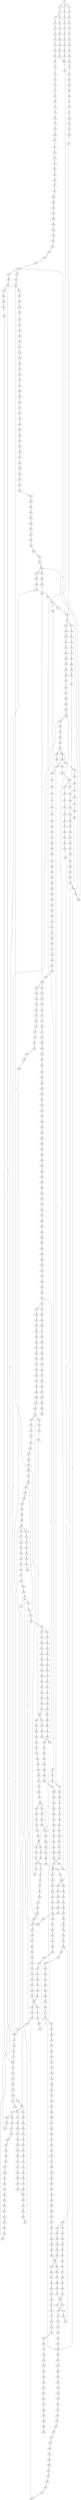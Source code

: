 strict digraph  {
	S0 -> S1 [ label = C ];
	S0 -> S2 [ label = G ];
	S0 -> S3 [ label = T ];
	S1 -> S4 [ label = C ];
	S2 -> S5 [ label = A ];
	S3 -> S6 [ label = C ];
	S4 -> S7 [ label = T ];
	S4 -> S8 [ label = G ];
	S5 -> S9 [ label = A ];
	S6 -> S10 [ label = G ];
	S7 -> S11 [ label = C ];
	S8 -> S12 [ label = C ];
	S9 -> S13 [ label = C ];
	S10 -> S14 [ label = T ];
	S11 -> S15 [ label = C ];
	S12 -> S16 [ label = C ];
	S13 -> S17 [ label = C ];
	S14 -> S18 [ label = C ];
	S15 -> S19 [ label = G ];
	S16 -> S20 [ label = T ];
	S17 -> S21 [ label = T ];
	S18 -> S22 [ label = T ];
	S19 -> S23 [ label = G ];
	S20 -> S24 [ label = G ];
	S21 -> S25 [ label = G ];
	S22 -> S26 [ label = G ];
	S23 -> S27 [ label = T ];
	S24 -> S28 [ label = T ];
	S25 -> S29 [ label = T ];
	S26 -> S30 [ label = T ];
	S27 -> S31 [ label = C ];
	S28 -> S32 [ label = C ];
	S29 -> S33 [ label = C ];
	S30 -> S34 [ label = T ];
	S31 -> S35 [ label = T ];
	S32 -> S36 [ label = G ];
	S33 -> S37 [ label = G ];
	S34 -> S38 [ label = C ];
	S35 -> S39 [ label = G ];
	S36 -> S40 [ label = C ];
	S37 -> S40 [ label = C ];
	S38 -> S41 [ label = C ];
	S39 -> S42 [ label = G ];
	S40 -> S43 [ label = G ];
	S41 -> S44 [ label = G ];
	S42 -> S45 [ label = A ];
	S43 -> S46 [ label = C ];
	S44 -> S47 [ label = T ];
	S45 -> S48 [ label = G ];
	S46 -> S49 [ label = G ];
	S46 -> S50 [ label = A ];
	S47 -> S51 [ label = G ];
	S48 -> S52 [ label = G ];
	S49 -> S53 [ label = A ];
	S50 -> S54 [ label = G ];
	S50 -> S55 [ label = A ];
	S51 -> S56 [ label = G ];
	S52 -> S57 [ label = G ];
	S53 -> S58 [ label = G ];
	S54 -> S59 [ label = C ];
	S55 -> S60 [ label = C ];
	S56 -> S61 [ label = C ];
	S57 -> S62 [ label = T ];
	S58 -> S63 [ label = C ];
	S59 -> S64 [ label = C ];
	S60 -> S65 [ label = C ];
	S61 -> S66 [ label = C ];
	S62 -> S67 [ label = G ];
	S63 -> S68 [ label = A ];
	S64 -> S69 [ label = G ];
	S65 -> S70 [ label = C ];
	S66 -> S71 [ label = C ];
	S67 -> S72 [ label = T ];
	S68 -> S73 [ label = G ];
	S69 -> S74 [ label = G ];
	S70 -> S75 [ label = G ];
	S71 -> S76 [ label = G ];
	S72 -> S77 [ label = T ];
	S73 -> S78 [ label = T ];
	S74 -> S79 [ label = T ];
	S75 -> S80 [ label = T ];
	S76 -> S81 [ label = T ];
	S77 -> S82 [ label = C ];
	S78 -> S83 [ label = G ];
	S79 -> S84 [ label = G ];
	S80 -> S85 [ label = A ];
	S81 -> S86 [ label = C ];
	S82 -> S87 [ label = C ];
	S83 -> S88 [ label = C ];
	S84 -> S89 [ label = A ];
	S84 -> S90 [ label = G ];
	S85 -> S91 [ label = C ];
	S86 -> S92 [ label = C ];
	S87 -> S93 [ label = A ];
	S88 -> S94 [ label = A ];
	S89 -> S95 [ label = C ];
	S90 -> S96 [ label = T ];
	S90 -> S97 [ label = A ];
	S91 -> S98 [ label = A ];
	S92 -> S99 [ label = A ];
	S93 -> S100 [ label = G ];
	S94 -> S101 [ label = A ];
	S95 -> S102 [ label = G ];
	S96 -> S103 [ label = G ];
	S96 -> S104 [ label = T ];
	S97 -> S105 [ label = A ];
	S98 -> S106 [ label = G ];
	S99 -> S107 [ label = G ];
	S100 -> S108 [ label = C ];
	S101 -> S109 [ label = C ];
	S102 -> S110 [ label = T ];
	S103 -> S111 [ label = G ];
	S104 -> S112 [ label = A ];
	S105 -> S113 [ label = G ];
	S106 -> S114 [ label = C ];
	S107 -> S115 [ label = T ];
	S108 -> S116 [ label = A ];
	S109 -> S117 [ label = A ];
	S110 -> S118 [ label = G ];
	S111 -> S119 [ label = A ];
	S112 -> S120 [ label = G ];
	S113 -> S121 [ label = A ];
	S114 -> S122 [ label = A ];
	S115 -> S123 [ label = A ];
	S116 -> S124 [ label = G ];
	S117 -> S125 [ label = G ];
	S118 -> S126 [ label = G ];
	S119 -> S127 [ label = A ];
	S120 -> S128 [ label = A ];
	S121 -> S129 [ label = A ];
	S122 -> S130 [ label = G ];
	S123 -> S131 [ label = G ];
	S124 -> S132 [ label = A ];
	S125 -> S133 [ label = C ];
	S126 -> S134 [ label = G ];
	S127 -> S135 [ label = C ];
	S128 -> S136 [ label = A ];
	S129 -> S137 [ label = C ];
	S130 -> S138 [ label = G ];
	S131 -> S139 [ label = G ];
	S131 -> S140 [ label = C ];
	S132 -> S141 [ label = T ];
	S133 -> S142 [ label = T ];
	S134 -> S143 [ label = T ];
	S135 -> S144 [ label = C ];
	S136 -> S145 [ label = G ];
	S137 -> S146 [ label = G ];
	S138 -> S147 [ label = T ];
	S139 -> S148 [ label = G ];
	S140 -> S149 [ label = T ];
	S141 -> S150 [ label = A ];
	S142 -> S151 [ label = A ];
	S143 -> S152 [ label = A ];
	S144 -> S153 [ label = T ];
	S145 -> S154 [ label = G ];
	S146 -> S155 [ label = G ];
	S147 -> S156 [ label = G ];
	S148 -> S157 [ label = T ];
	S149 -> S158 [ label = C ];
	S150 -> S159 [ label = A ];
	S151 -> S160 [ label = C ];
	S152 -> S161 [ label = C ];
	S153 -> S162 [ label = C ];
	S154 -> S163 [ label = G ];
	S155 -> S164 [ label = C ];
	S156 -> S165 [ label = C ];
	S157 -> S166 [ label = C ];
	S158 -> S167 [ label = C ];
	S159 -> S168 [ label = A ];
	S160 -> S169 [ label = G ];
	S161 -> S170 [ label = T ];
	S162 -> S171 [ label = G ];
	S163 -> S172 [ label = G ];
	S164 -> S173 [ label = A ];
	S165 -> S174 [ label = A ];
	S166 -> S175 [ label = A ];
	S167 -> S176 [ label = A ];
	S168 -> S177 [ label = A ];
	S169 -> S178 [ label = A ];
	S170 -> S179 [ label = A ];
	S171 -> S180 [ label = G ];
	S172 -> S181 [ label = T ];
	S172 -> S182 [ label = G ];
	S173 -> S183 [ label = C ];
	S174 -> S184 [ label = C ];
	S175 -> S185 [ label = C ];
	S176 -> S186 [ label = C ];
	S177 -> S187 [ label = A ];
	S178 -> S188 [ label = G ];
	S179 -> S189 [ label = T ];
	S180 -> S190 [ label = C ];
	S181 -> S191 [ label = C ];
	S182 -> S192 [ label = T ];
	S183 -> S193 [ label = C ];
	S183 -> S194 [ label = T ];
	S184 -> S195 [ label = G ];
	S185 -> S196 [ label = T ];
	S186 -> S197 [ label = C ];
	S187 -> S198 [ label = C ];
	S188 -> S199 [ label = A ];
	S189 -> S200 [ label = T ];
	S190 -> S201 [ label = A ];
	S191 -> S202 [ label = T ];
	S192 -> S203 [ label = C ];
	S193 -> S204 [ label = G ];
	S194 -> S205 [ label = G ];
	S195 -> S206 [ label = C ];
	S196 -> S207 [ label = C ];
	S197 -> S208 [ label = G ];
	S198 -> S209 [ label = T ];
	S199 -> S210 [ label = A ];
	S200 -> S211 [ label = G ];
	S201 -> S212 [ label = C ];
	S202 -> S213 [ label = C ];
	S203 -> S214 [ label = C ];
	S204 -> S215 [ label = A ];
	S204 -> S216 [ label = G ];
	S205 -> S217 [ label = G ];
	S206 -> S218 [ label = G ];
	S207 -> S219 [ label = G ];
	S208 -> S220 [ label = G ];
	S209 -> S221 [ label = T ];
	S210 -> S222 [ label = C ];
	S211 -> S223 [ label = G ];
	S212 -> S224 [ label = G ];
	S212 -> S225 [ label = C ];
	S213 -> S226 [ label = T ];
	S214 -> S227 [ label = G ];
	S215 -> S228 [ label = G ];
	S215 -> S229 [ label = A ];
	S216 -> S230 [ label = G ];
	S217 -> S231 [ label = G ];
	S218 -> S232 [ label = G ];
	S219 -> S233 [ label = C ];
	S220 -> S234 [ label = A ];
	S221 -> S235 [ label = T ];
	S222 -> S236 [ label = T ];
	S223 -> S237 [ label = A ];
	S224 -> S238 [ label = C ];
	S225 -> S204 [ label = G ];
	S226 -> S239 [ label = C ];
	S227 -> S240 [ label = C ];
	S227 -> S241 [ label = T ];
	S228 -> S242 [ label = T ];
	S229 -> S243 [ label = T ];
	S230 -> S244 [ label = A ];
	S231 -> S245 [ label = A ];
	S232 -> S246 [ label = T ];
	S233 -> S247 [ label = T ];
	S234 -> S248 [ label = C ];
	S235 -> S249 [ label = G ];
	S236 -> S250 [ label = G ];
	S237 -> S251 [ label = A ];
	S238 -> S252 [ label = G ];
	S239 -> S253 [ label = G ];
	S240 -> S254 [ label = C ];
	S241 -> S255 [ label = C ];
	S242 -> S256 [ label = C ];
	S243 -> S257 [ label = G ];
	S244 -> S258 [ label = A ];
	S245 -> S259 [ label = A ];
	S246 -> S260 [ label = G ];
	S247 -> S261 [ label = T ];
	S248 -> S262 [ label = G ];
	S249 -> S263 [ label = C ];
	S250 -> S264 [ label = G ];
	S251 -> S265 [ label = C ];
	S252 -> S266 [ label = C ];
	S253 -> S267 [ label = T ];
	S254 -> S268 [ label = G ];
	S255 -> S269 [ label = G ];
	S256 -> S270 [ label = C ];
	S257 -> S271 [ label = T ];
	S258 -> S272 [ label = T ];
	S259 -> S273 [ label = C ];
	S260 -> S274 [ label = C ];
	S261 -> S275 [ label = C ];
	S262 -> S276 [ label = C ];
	S262 -> S277 [ label = T ];
	S263 -> S278 [ label = C ];
	S264 -> S279 [ label = C ];
	S265 -> S280 [ label = G ];
	S266 -> S281 [ label = G ];
	S267 -> S282 [ label = G ];
	S268 -> S283 [ label = G ];
	S269 -> S284 [ label = G ];
	S270 -> S285 [ label = A ];
	S271 -> S286 [ label = A ];
	S272 -> S287 [ label = T ];
	S273 -> S288 [ label = T ];
	S274 -> S289 [ label = C ];
	S275 -> S290 [ label = A ];
	S276 -> S291 [ label = C ];
	S277 -> S292 [ label = C ];
	S278 -> S293 [ label = G ];
	S279 -> S294 [ label = G ];
	S280 -> S295 [ label = G ];
	S281 -> S296 [ label = C ];
	S281 -> S297 [ label = G ];
	S282 -> S298 [ label = G ];
	S283 -> S299 [ label = A ];
	S284 -> S300 [ label = A ];
	S285 -> S301 [ label = G ];
	S286 -> S302 [ label = G ];
	S287 -> S303 [ label = G ];
	S288 -> S304 [ label = G ];
	S289 -> S305 [ label = G ];
	S290 -> S306 [ label = T ];
	S291 -> S307 [ label = C ];
	S292 -> S308 [ label = G ];
	S293 -> S309 [ label = T ];
	S294 -> S310 [ label = C ];
	S295 -> S311 [ label = T ];
	S296 -> S312 [ label = G ];
	S297 -> S313 [ label = C ];
	S298 -> S314 [ label = T ];
	S299 -> S315 [ label = A ];
	S300 -> S316 [ label = A ];
	S301 -> S317 [ label = T ];
	S301 -> S318 [ label = C ];
	S302 -> S319 [ label = T ];
	S303 -> S320 [ label = A ];
	S304 -> S321 [ label = G ];
	S305 -> S322 [ label = C ];
	S306 -> S323 [ label = C ];
	S307 -> S324 [ label = A ];
	S308 -> S325 [ label = T ];
	S309 -> S326 [ label = A ];
	S310 -> S327 [ label = A ];
	S311 -> S328 [ label = A ];
	S312 -> S329 [ label = T ];
	S313 -> S330 [ label = T ];
	S314 -> S331 [ label = A ];
	S315 -> S332 [ label = C ];
	S316 -> S333 [ label = C ];
	S317 -> S123 [ label = A ];
	S318 -> S334 [ label = T ];
	S319 -> S335 [ label = T ];
	S320 -> S336 [ label = A ];
	S321 -> S337 [ label = A ];
	S322 -> S338 [ label = C ];
	S322 -> S339 [ label = A ];
	S323 -> S340 [ label = C ];
	S324 -> S341 [ label = T ];
	S325 -> S342 [ label = G ];
	S326 -> S343 [ label = G ];
	S327 -> S344 [ label = G ];
	S328 -> S345 [ label = C ];
	S329 -> S346 [ label = C ];
	S330 -> S347 [ label = G ];
	S331 -> S348 [ label = C ];
	S332 -> S349 [ label = T ];
	S333 -> S350 [ label = A ];
	S333 -> S351 [ label = T ];
	S334 -> S352 [ label = T ];
	S335 -> S353 [ label = T ];
	S336 -> S354 [ label = C ];
	S337 -> S355 [ label = C ];
	S338 -> S356 [ label = G ];
	S339 -> S357 [ label = A ];
	S340 -> S358 [ label = A ];
	S341 -> S359 [ label = C ];
	S342 -> S360 [ label = A ];
	S343 -> S361 [ label = C ];
	S344 -> S362 [ label = C ];
	S345 -> S363 [ label = G ];
	S346 -> S364 [ label = G ];
	S347 -> S365 [ label = G ];
	S348 -> S366 [ label = C ];
	S349 -> S367 [ label = G ];
	S350 -> S368 [ label = G ];
	S351 -> S369 [ label = A ];
	S352 -> S370 [ label = C ];
	S353 -> S371 [ label = C ];
	S354 -> S372 [ label = C ];
	S355 -> S373 [ label = C ];
	S356 -> S374 [ label = G ];
	S357 -> S375 [ label = C ];
	S358 -> S376 [ label = G ];
	S359 -> S377 [ label = G ];
	S360 -> S378 [ label = C ];
	S361 -> S379 [ label = C ];
	S362 -> S380 [ label = G ];
	S363 -> S381 [ label = A ];
	S364 -> S382 [ label = A ];
	S365 -> S383 [ label = A ];
	S366 -> S384 [ label = G ];
	S367 -> S385 [ label = C ];
	S368 -> S386 [ label = G ];
	S369 -> S387 [ label = C ];
	S370 -> S388 [ label = A ];
	S371 -> S389 [ label = A ];
	S372 -> S390 [ label = C ];
	S373 -> S391 [ label = C ];
	S374 -> S392 [ label = T ];
	S375 -> S393 [ label = C ];
	S376 -> S394 [ label = A ];
	S377 -> S395 [ label = T ];
	S378 -> S396 [ label = C ];
	S379 -> S397 [ label = G ];
	S380 -> S398 [ label = G ];
	S381 -> S399 [ label = A ];
	S382 -> S400 [ label = C ];
	S383 -> S401 [ label = A ];
	S384 -> S402 [ label = G ];
	S385 -> S403 [ label = A ];
	S386 -> S404 [ label = A ];
	S387 -> S405 [ label = A ];
	S388 -> S406 [ label = C ];
	S389 -> S407 [ label = C ];
	S390 -> S408 [ label = G ];
	S391 -> S409 [ label = G ];
	S392 -> S410 [ label = G ];
	S393 -> S411 [ label = A ];
	S394 -> S412 [ label = A ];
	S395 -> S413 [ label = C ];
	S396 -> S414 [ label = G ];
	S397 -> S415 [ label = G ];
	S397 -> S416 [ label = C ];
	S398 -> S417 [ label = G ];
	S399 -> S418 [ label = G ];
	S400 -> S419 [ label = G ];
	S401 -> S420 [ label = T ];
	S402 -> S421 [ label = T ];
	S403 -> S422 [ label = A ];
	S404 -> S423 [ label = A ];
	S405 -> S424 [ label = A ];
	S406 -> S425 [ label = G ];
	S407 -> S426 [ label = T ];
	S408 -> S427 [ label = T ];
	S409 -> S428 [ label = T ];
	S410 -> S90 [ label = G ];
	S411 -> S429 [ label = G ];
	S412 -> S430 [ label = C ];
	S413 -> S431 [ label = C ];
	S414 -> S432 [ label = G ];
	S415 -> S433 [ label = T ];
	S416 -> S434 [ label = T ];
	S417 -> S435 [ label = T ];
	S418 -> S436 [ label = A ];
	S419 -> S437 [ label = C ];
	S420 -> S438 [ label = G ];
	S421 -> S439 [ label = G ];
	S422 -> S440 [ label = C ];
	S423 -> S441 [ label = T ];
	S424 -> S442 [ label = C ];
	S425 -> S443 [ label = C ];
	S426 -> S444 [ label = C ];
	S427 -> S445 [ label = C ];
	S428 -> S446 [ label = C ];
	S429 -> S447 [ label = A ];
	S429 -> S448 [ label = T ];
	S430 -> S449 [ label = C ];
	S431 -> S450 [ label = T ];
	S432 -> S451 [ label = T ];
	S433 -> S84 [ label = G ];
	S434 -> S452 [ label = G ];
	S435 -> S453 [ label = G ];
	S436 -> S454 [ label = A ];
	S437 -> S455 [ label = G ];
	S438 -> S456 [ label = G ];
	S439 -> S457 [ label = G ];
	S440 -> S458 [ label = C ];
	S441 -> S459 [ label = A ];
	S442 -> S460 [ label = G ];
	S443 -> S461 [ label = C ];
	S444 -> S462 [ label = C ];
	S445 -> S463 [ label = T ];
	S446 -> S463 [ label = T ];
	S447 -> S464 [ label = A ];
	S448 -> S465 [ label = C ];
	S449 -> S466 [ label = A ];
	S449 -> S467 [ label = G ];
	S450 -> S468 [ label = C ];
	S451 -> S469 [ label = C ];
	S452 -> S470 [ label = G ];
	S453 -> S471 [ label = C ];
	S454 -> S472 [ label = G ];
	S455 -> S473 [ label = C ];
	S456 -> S474 [ label = G ];
	S457 -> S96 [ label = T ];
	S458 -> S475 [ label = A ];
	S459 -> S476 [ label = G ];
	S460 -> S477 [ label = A ];
	S461 -> S478 [ label = C ];
	S462 -> S479 [ label = T ];
	S463 -> S480 [ label = C ];
	S464 -> S481 [ label = C ];
	S465 -> S482 [ label = G ];
	S466 -> S483 [ label = G ];
	S466 -> S484 [ label = C ];
	S467 -> S485 [ label = G ];
	S468 -> S486 [ label = T ];
	S469 -> S487 [ label = G ];
	S470 -> S488 [ label = A ];
	S471 -> S489 [ label = C ];
	S472 -> S490 [ label = T ];
	S473 -> S491 [ label = C ];
	S474 -> S492 [ label = G ];
	S475 -> S429 [ label = G ];
	S476 -> S493 [ label = T ];
	S477 -> S494 [ label = A ];
	S478 -> S495 [ label = T ];
	S479 -> S496 [ label = T ];
	S480 -> S497 [ label = G ];
	S481 -> S498 [ label = A ];
	S482 -> S499 [ label = C ];
	S483 -> S500 [ label = A ];
	S484 -> S501 [ label = C ];
	S485 -> S502 [ label = A ];
	S486 -> S503 [ label = T ];
	S486 -> S504 [ label = G ];
	S487 -> S505 [ label = C ];
	S488 -> S506 [ label = A ];
	S489 -> S507 [ label = G ];
	S490 -> S508 [ label = G ];
	S491 -> S509 [ label = T ];
	S492 -> S510 [ label = T ];
	S493 -> S511 [ label = C ];
	S494 -> S512 [ label = A ];
	S495 -> S513 [ label = T ];
	S496 -> S514 [ label = T ];
	S497 -> S515 [ label = G ];
	S498 -> S516 [ label = G ];
	S499 -> S517 [ label = G ];
	S500 -> S518 [ label = C ];
	S501 -> S519 [ label = A ];
	S502 -> S520 [ label = C ];
	S503 -> S521 [ label = C ];
	S504 -> S522 [ label = T ];
	S505 -> S523 [ label = G ];
	S506 -> S524 [ label = G ];
	S507 -> S322 [ label = C ];
	S508 -> S525 [ label = T ];
	S509 -> S526 [ label = C ];
	S510 -> S527 [ label = C ];
	S511 -> S528 [ label = T ];
	S512 -> S529 [ label = A ];
	S513 -> S530 [ label = C ];
	S514 -> S531 [ label = C ];
	S515 -> S532 [ label = C ];
	S516 -> S533 [ label = C ];
	S517 -> S534 [ label = C ];
	S518 -> S535 [ label = T ];
	S519 -> S536 [ label = C ];
	S520 -> S262 [ label = G ];
	S521 -> S537 [ label = T ];
	S522 -> S538 [ label = C ];
	S523 -> S539 [ label = T ];
	S524 -> S540 [ label = A ];
	S525 -> S541 [ label = C ];
	S526 -> S542 [ label = G ];
	S527 -> S543 [ label = C ];
	S528 -> S544 [ label = C ];
	S529 -> S545 [ label = C ];
	S530 -> S546 [ label = A ];
	S531 -> S547 [ label = A ];
	S532 -> S548 [ label = A ];
	S533 -> S549 [ label = C ];
	S534 -> S50 [ label = A ];
	S535 -> S550 [ label = C ];
	S536 -> S551 [ label = C ];
	S537 -> S552 [ label = C ];
	S538 -> S553 [ label = G ];
	S539 -> S554 [ label = A ];
	S540 -> S129 [ label = A ];
	S541 -> S555 [ label = C ];
	S542 -> S556 [ label = G ];
	S543 -> S227 [ label = G ];
	S544 -> S557 [ label = T ];
	S545 -> S558 [ label = A ];
	S546 -> S559 [ label = T ];
	S547 -> S560 [ label = T ];
	S548 -> S212 [ label = C ];
	S549 -> S561 [ label = G ];
	S550 -> S562 [ label = C ];
	S551 -> S563 [ label = C ];
	S552 -> S564 [ label = G ];
	S553 -> S565 [ label = T ];
	S554 -> S566 [ label = G ];
	S555 -> S567 [ label = T ];
	S556 -> S568 [ label = G ];
	S557 -> S569 [ label = C ];
	S558 -> S570 [ label = G ];
	S559 -> S571 [ label = C ];
	S560 -> S572 [ label = C ];
	S561 -> S573 [ label = T ];
	S562 -> S574 [ label = C ];
	S563 -> S575 [ label = C ];
	S564 -> S576 [ label = G ];
	S565 -> S577 [ label = G ];
	S566 -> S578 [ label = C ];
	S567 -> S579 [ label = G ];
	S568 -> S580 [ label = C ];
	S569 -> S581 [ label = T ];
	S570 -> S582 [ label = A ];
	S571 -> S340 [ label = C ];
	S572 -> S583 [ label = C ];
	S573 -> S584 [ label = C ];
	S574 -> S585 [ label = A ];
	S575 -> S586 [ label = T ];
	S576 -> S587 [ label = A ];
	S577 -> S588 [ label = G ];
	S578 -> S589 [ label = C ];
	S579 -> S590 [ label = G ];
	S580 -> S591 [ label = T ];
	S581 -> S592 [ label = G ];
	S582 -> S593 [ label = A ];
	S583 -> S358 [ label = A ];
	S584 -> S594 [ label = C ];
	S585 -> S595 [ label = T ];
	S586 -> S596 [ label = T ];
	S587 -> S597 [ label = G ];
	S588 -> S598 [ label = T ];
	S589 -> S397 [ label = G ];
	S590 -> S599 [ label = C ];
	S591 -> S600 [ label = C ];
	S592 -> S601 [ label = A ];
	S593 -> S602 [ label = G ];
	S594 -> S603 [ label = T ];
	S595 -> S604 [ label = C ];
	S596 -> S605 [ label = C ];
	S597 -> S606 [ label = A ];
	S598 -> S331 [ label = A ];
	S599 -> S607 [ label = C ];
	S600 -> S608 [ label = A ];
	S601 -> S609 [ label = G ];
	S602 -> S610 [ label = G ];
	S603 -> S611 [ label = C ];
	S604 -> S612 [ label = T ];
	S605 -> S613 [ label = C ];
	S605 -> S614 [ label = G ];
	S606 -> S615 [ label = G ];
	S607 -> S616 [ label = T ];
	S608 -> S617 [ label = C ];
	S609 -> S618 [ label = T ];
	S610 -> S619 [ label = G ];
	S611 -> S486 [ label = T ];
	S612 -> S620 [ label = G ];
	S613 -> S621 [ label = T ];
	S614 -> S622 [ label = A ];
	S615 -> S623 [ label = G ];
	S616 -> S624 [ label = G ];
	S617 -> S625 [ label = G ];
	S618 -> S626 [ label = A ];
	S619 -> S172 [ label = G ];
	S620 -> S627 [ label = C ];
	S621 -> S628 [ label = G ];
	S622 -> S629 [ label = T ];
	S623 -> S630 [ label = T ];
	S624 -> S631 [ label = G ];
	S625 -> S632 [ label = T ];
	S627 -> S633 [ label = C ];
	S628 -> S634 [ label = T ];
	S629 -> S635 [ label = C ];
	S630 -> S636 [ label = C ];
	S631 -> S637 [ label = G ];
	S632 -> S638 [ label = C ];
	S633 -> S639 [ label = A ];
	S634 -> S640 [ label = C ];
	S635 -> S641 [ label = G ];
	S636 -> S642 [ label = C ];
	S637 -> S643 [ label = T ];
	S638 -> S644 [ label = C ];
	S639 -> S645 [ label = G ];
	S640 -> S646 [ label = C ];
	S641 -> S647 [ label = T ];
	S642 -> S648 [ label = C ];
	S643 -> S649 [ label = C ];
	S644 -> S650 [ label = A ];
	S645 -> S651 [ label = T ];
	S646 -> S652 [ label = T ];
	S647 -> S653 [ label = T ];
	S648 -> S654 [ label = A ];
	S648 -> S655 [ label = G ];
	S649 -> S656 [ label = C ];
	S650 -> S657 [ label = G ];
	S651 -> S658 [ label = C ];
	S652 -> S659 [ label = A ];
	S652 -> S660 [ label = T ];
	S653 -> S661 [ label = T ];
	S654 -> S662 [ label = G ];
	S655 -> S663 [ label = G ];
	S655 -> S664 [ label = A ];
	S656 -> S665 [ label = C ];
	S657 -> S666 [ label = C ];
	S658 -> S667 [ label = G ];
	S659 -> S668 [ label = C ];
	S660 -> S669 [ label = G ];
	S661 -> S670 [ label = G ];
	S662 -> S671 [ label = A ];
	S663 -> S672 [ label = A ];
	S664 -> S673 [ label = G ];
	S664 -> S674 [ label = A ];
	S665 -> S675 [ label = G ];
	S666 -> S334 [ label = T ];
	S667 -> S676 [ label = T ];
	S668 -> S677 [ label = T ];
	S669 -> S678 [ label = T ];
	S670 -> S679 [ label = T ];
	S671 -> S680 [ label = G ];
	S672 -> S681 [ label = G ];
	S673 -> S682 [ label = T ];
	S674 -> S683 [ label = G ];
	S675 -> S664 [ label = A ];
	S676 -> S684 [ label = A ];
	S677 -> S685 [ label = A ];
	S678 -> S686 [ label = A ];
	S679 -> S687 [ label = A ];
	S680 -> S688 [ label = C ];
	S681 -> S689 [ label = G ];
	S682 -> S690 [ label = C ];
	S683 -> S691 [ label = T ];
	S684 -> S692 [ label = A ];
	S685 -> S693 [ label = C ];
	S686 -> S694 [ label = G ];
	S687 -> S695 [ label = G ];
	S688 -> S696 [ label = C ];
	S689 -> S697 [ label = C ];
	S690 -> S270 [ label = C ];
	S691 -> S698 [ label = C ];
	S692 -> S699 [ label = G ];
	S693 -> S700 [ label = C ];
	S694 -> S701 [ label = G ];
	S695 -> S702 [ label = G ];
	S696 -> S703 [ label = A ];
	S697 -> S704 [ label = G ];
	S698 -> S705 [ label = G ];
	S699 -> S706 [ label = A ];
	S700 -> S707 [ label = A ];
	S701 -> S708 [ label = A ];
	S702 -> S708 [ label = A ];
	S703 -> S709 [ label = C ];
	S704 -> S710 [ label = T ];
	S705 -> S711 [ label = C ];
	S705 -> S712 [ label = A ];
	S706 -> S713 [ label = C ];
	S707 -> S714 [ label = G ];
	S708 -> S715 [ label = G ];
	S708 -> S716 [ label = A ];
	S709 -> S717 [ label = G ];
	S710 -> S718 [ label = G ];
	S711 -> S719 [ label = G ];
	S712 -> S720 [ label = G ];
	S713 -> S721 [ label = G ];
	S714 -> S722 [ label = G ];
	S715 -> S723 [ label = A ];
	S716 -> S724 [ label = A ];
	S717 -> S725 [ label = G ];
	S718 -> S726 [ label = G ];
	S719 -> S727 [ label = G ];
	S720 -> S728 [ label = G ];
	S721 -> S729 [ label = G ];
	S722 -> S730 [ label = A ];
	S723 -> S731 [ label = G ];
	S724 -> S732 [ label = G ];
	S725 -> S733 [ label = T ];
	S726 -> S734 [ label = T ];
	S727 -> S735 [ label = C ];
	S728 -> S736 [ label = T ];
	S729 -> S737 [ label = C ];
	S730 -> S738 [ label = G ];
	S731 -> S739 [ label = G ];
	S732 -> S740 [ label = G ];
	S733 -> S741 [ label = T ];
	S734 -> S742 [ label = A ];
	S735 -> S743 [ label = T ];
	S736 -> S744 [ label = A ];
	S737 -> S745 [ label = T ];
	S738 -> S746 [ label = A ];
	S739 -> S630 [ label = T ];
	S740 -> S747 [ label = T ];
	S741 -> S748 [ label = A ];
	S742 -> S749 [ label = T ];
	S743 -> S750 [ label = A ];
	S744 -> S751 [ label = T ];
	S745 -> S752 [ label = C ];
	S746 -> S753 [ label = G ];
	S747 -> S754 [ label = C ];
	S748 -> S755 [ label = C ];
	S749 -> S756 [ label = G ];
	S750 -> S757 [ label = T ];
	S751 -> S758 [ label = A ];
	S752 -> S759 [ label = T ];
	S753 -> S760 [ label = T ];
	S754 -> S761 [ label = C ];
	S755 -> S762 [ label = T ];
	S756 -> S763 [ label = A ];
	S757 -> S764 [ label = A ];
	S758 -> S765 [ label = A ];
	S759 -> S766 [ label = C ];
	S760 -> S767 [ label = C ];
	S761 -> S768 [ label = C ];
	S762 -> S769 [ label = G ];
	S763 -> S770 [ label = G ];
	S764 -> S771 [ label = G ];
	S765 -> S772 [ label = G ];
	S766 -> S773 [ label = G ];
	S767 -> S774 [ label = A ];
	S768 -> S655 [ label = G ];
	S769 -> S775 [ label = C ];
	S770 -> S776 [ label = C ];
	S771 -> S777 [ label = T ];
	S772 -> S778 [ label = T ];
	S773 -> S779 [ label = A ];
	S774 -> S780 [ label = G ];
	S775 -> S781 [ label = A ];
	S776 -> S782 [ label = G ];
	S777 -> S783 [ label = A ];
	S778 -> S784 [ label = C ];
	S779 -> S785 [ label = A ];
	S780 -> S786 [ label = G ];
	S781 -> S787 [ label = G ];
	S782 -> S788 [ label = G ];
	S783 -> S789 [ label = G ];
	S784 -> S790 [ label = G ];
	S785 -> S791 [ label = G ];
	S786 -> S792 [ label = A ];
	S787 -> S793 [ label = A ];
	S788 -> S794 [ label = T ];
	S789 -> S795 [ label = C ];
	S790 -> S796 [ label = T ];
	S791 -> S797 [ label = T ];
	S792 -> S798 [ label = C ];
	S793 -> S799 [ label = C ];
	S794 -> S800 [ label = C ];
	S795 -> S801 [ label = C ];
	S796 -> S802 [ label = G ];
	S797 -> S803 [ label = C ];
	S798 -> S804 [ label = C ];
	S799 -> S805 [ label = G ];
	S800 -> S806 [ label = G ];
	S801 -> S807 [ label = G ];
	S802 -> S808 [ label = G ];
	S803 -> S705 [ label = G ];
	S804 -> S809 [ label = A ];
	S805 -> S810 [ label = G ];
	S806 -> S811 [ label = C ];
	S807 -> S812 [ label = A ];
	S808 -> S598 [ label = T ];
	S809 -> S813 [ label = G ];
	S810 -> S814 [ label = A ];
	S811 -> S815 [ label = A ];
	S812 -> S816 [ label = A ];
	S813 -> S817 [ label = T ];
	S814 -> S818 [ label = C ];
	S815 -> S819 [ label = C ];
	S816 -> S820 [ label = A ];
	S817 -> S821 [ label = C ];
	S818 -> S822 [ label = A ];
	S819 -> S823 [ label = G ];
	S820 -> S824 [ label = C ];
	S821 -> S825 [ label = T ];
	S822 -> S826 [ label = C ];
	S823 -> S827 [ label = C ];
	S824 -> S828 [ label = C ];
	S825 -> S829 [ label = C ];
	S826 -> S830 [ label = A ];
	S827 -> S831 [ label = G ];
	S828 -> S832 [ label = C ];
	S829 -> S833 [ label = T ];
	S830 -> S834 [ label = C ];
	S831 -> S266 [ label = C ];
	S832 -> S835 [ label = C ];
	S833 -> S836 [ label = G ];
	S834 -> S837 [ label = C ];
	S835 -> S838 [ label = G ];
	S836 -> S839 [ label = T ];
	S837 -> S840 [ label = T ];
	S838 -> S841 [ label = A ];
	S839 -> S842 [ label = A ];
	S840 -> S843 [ label = C ];
	S841 -> S844 [ label = C ];
	S843 -> S845 [ label = T ];
	S844 -> S846 [ label = T ];
	S845 -> S847 [ label = A ];
	S846 -> S848 [ label = A ];
	S847 -> S849 [ label = G ];
	S848 -> S850 [ label = G ];
	S849 -> S851 [ label = A ];
	S850 -> S852 [ label = A ];
	S851 -> S853 [ label = A ];
	S852 -> S854 [ label = A ];
	S853 -> S855 [ label = C ];
	S854 -> S856 [ label = T ];
	S855 -> S857 [ label = G ];
	S856 -> S858 [ label = C ];
	S857 -> S859 [ label = A ];
	S858 -> S860 [ label = G ];
	S859 -> S861 [ label = G ];
	S860 -> S862 [ label = G ];
	S861 -> S863 [ label = G ];
	S862 -> S864 [ label = G ];
	S863 -> S865 [ label = T ];
	S864 -> S866 [ label = T ];
	S865 -> S867 [ label = G ];
	S866 -> S868 [ label = A ];
	S867 -> S869 [ label = T ];
	S868 -> S870 [ label = T ];
	S869 -> S871 [ label = C ];
	S870 -> S872 [ label = C ];
	S871 -> S873 [ label = C ];
	S872 -> S874 [ label = C ];
	S873 -> S875 [ label = C ];
	S874 -> S876 [ label = C ];
	S875 -> S877 [ label = T ];
	S876 -> S878 [ label = G ];
	S877 -> S879 [ label = G ];
	S878 -> S880 [ label = A ];
	S879 -> S881 [ label = T ];
	S880 -> S882 [ label = A ];
	S881 -> S883 [ label = C ];
	S882 -> S884 [ label = A ];
	S883 -> S885 [ label = C ];
	S884 -> S886 [ label = G ];
	S885 -> S652 [ label = T ];
	S886 -> S887 [ label = T ];
	S887 -> S888 [ label = G ];
	S888 -> S889 [ label = T ];
	S889 -> S890 [ label = C ];
	S890 -> S891 [ label = G ];
	S891 -> S892 [ label = T ];
	S892 -> S893 [ label = C ];
	S893 -> S894 [ label = G ];
	S894 -> S895 [ label = G ];
	S895 -> S896 [ label = A ];
	S896 -> S316 [ label = A ];
}
